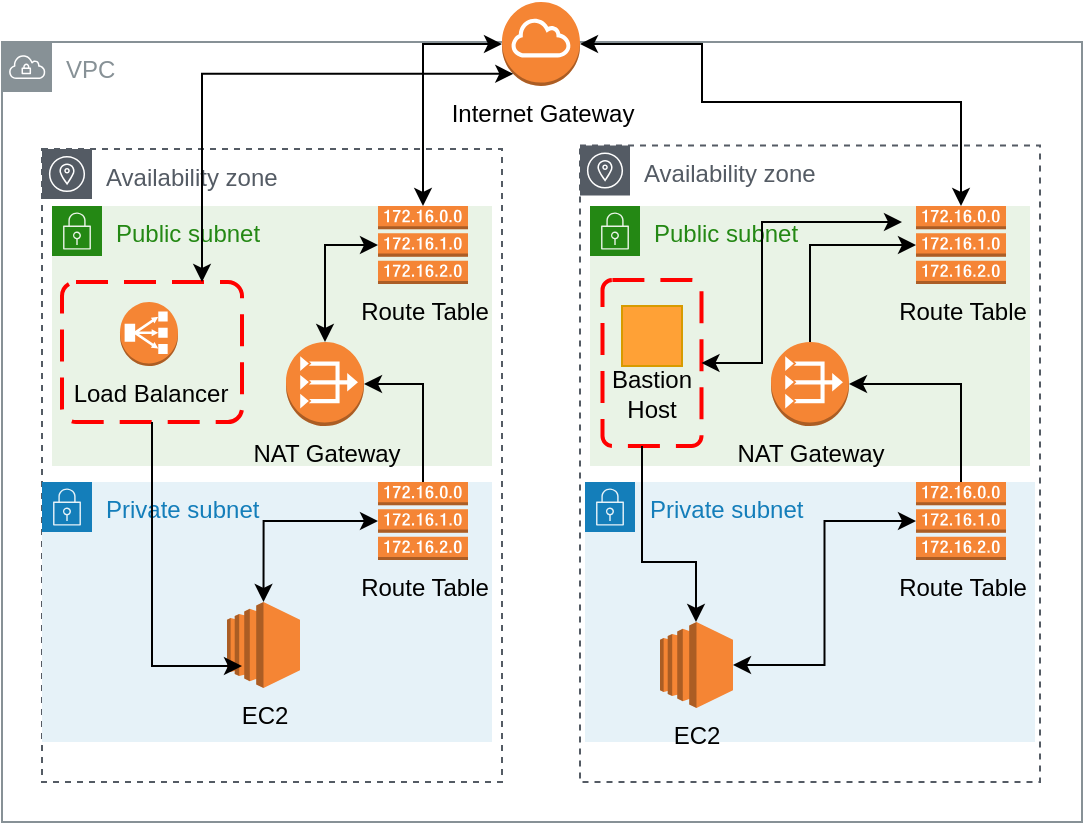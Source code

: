 <mxfile version="20.7.4" type="device"><diagram id="GrxHlPQrWwaeL8QwoDAy" name="Page-1"><mxGraphModel dx="1434" dy="836" grid="1" gridSize="10" guides="1" tooltips="1" connect="1" arrows="1" fold="1" page="1" pageScale="1" pageWidth="850" pageHeight="1100" background="#ffffff" math="0" shadow="0"><root><mxCell id="0"/><mxCell id="1" parent="0"/><mxCell id="J1fYf8SEOWgDRfswmRtQ-2" value="VPC" style="sketch=0;outlineConnect=0;gradientColor=none;html=1;whiteSpace=wrap;fontSize=12;fontStyle=0;shape=mxgraph.aws4.group;grIcon=mxgraph.aws4.group_vpc;strokeColor=#879196;fillColor=none;verticalAlign=top;align=left;spacingLeft=30;fontColor=#879196;dashed=0;" parent="1" vertex="1"><mxGeometry x="60" y="50" width="540" height="390" as="geometry"/></mxCell><mxCell id="J1fYf8SEOWgDRfswmRtQ-1" value="Internet Gateway" style="outlineConnect=0;dashed=0;verticalLabelPosition=bottom;verticalAlign=top;align=center;html=1;shape=mxgraph.aws3.internet_gateway;fillColor=#F58534;gradientColor=none;" parent="1" vertex="1"><mxGeometry x="310" y="30" width="39" height="42" as="geometry"/></mxCell><mxCell id="J1fYf8SEOWgDRfswmRtQ-12" value="Availability zone" style="sketch=0;outlineConnect=0;gradientColor=none;html=1;whiteSpace=wrap;fontSize=12;fontStyle=0;shape=mxgraph.aws4.group;grIcon=mxgraph.aws4.group_availability_zone;strokeColor=#545B64;fillColor=none;verticalAlign=top;align=left;spacingLeft=30;fontColor=#545B64;dashed=1;" parent="1" vertex="1"><mxGeometry x="349" y="101.75" width="230" height="318.25" as="geometry"/></mxCell><mxCell id="J1fYf8SEOWgDRfswmRtQ-8" value="Public subnet" style="points=[[0,0],[0.25,0],[0.5,0],[0.75,0],[1,0],[1,0.25],[1,0.5],[1,0.75],[1,1],[0.75,1],[0.5,1],[0.25,1],[0,1],[0,0.75],[0,0.5],[0,0.25]];outlineConnect=0;gradientColor=none;html=1;whiteSpace=wrap;fontSize=12;fontStyle=0;container=1;pointerEvents=0;collapsible=0;recursiveResize=0;shape=mxgraph.aws4.group;grIcon=mxgraph.aws4.group_security_group;grStroke=0;strokeColor=#248814;fillColor=#E9F3E6;verticalAlign=top;align=left;spacingLeft=30;fontColor=#248814;dashed=0;" parent="1" vertex="1"><mxGeometry x="354" y="132" width="220" height="130" as="geometry"/></mxCell><mxCell id="J1fYf8SEOWgDRfswmRtQ-21" value="" style="whiteSpace=wrap;html=1;aspect=fixed;fillColor=#FFA136;strokeColor=#d79b00;" parent="J1fYf8SEOWgDRfswmRtQ-8" vertex="1"><mxGeometry x="16" y="50" width="30" height="30" as="geometry"/></mxCell><mxCell id="J1fYf8SEOWgDRfswmRtQ-22" value="Bastion Host" style="text;html=1;strokeColor=none;fillColor=none;align=center;verticalAlign=middle;whiteSpace=wrap;rounded=0;" parent="J1fYf8SEOWgDRfswmRtQ-8" vertex="1"><mxGeometry x="1" y="79" width="60" height="30" as="geometry"/></mxCell><mxCell id="J1fYf8SEOWgDRfswmRtQ-23" value="" style="rounded=1;arcSize=10;dashed=1;strokeColor=#ff0000;fillColor=none;gradientColor=none;dashPattern=8 4;strokeWidth=2;" parent="J1fYf8SEOWgDRfswmRtQ-8" vertex="1"><mxGeometry x="6.25" y="37" width="49.5" height="83" as="geometry"/></mxCell><mxCell id="J1fYf8SEOWgDRfswmRtQ-11" value="Availability zone" style="sketch=0;outlineConnect=0;gradientColor=none;html=1;whiteSpace=wrap;fontSize=12;fontStyle=0;shape=mxgraph.aws4.group;grIcon=mxgraph.aws4.group_availability_zone;strokeColor=#545B64;fillColor=none;verticalAlign=top;align=left;spacingLeft=30;fontColor=#545B64;dashed=1;" parent="1" vertex="1"><mxGeometry x="80" y="103.5" width="230" height="316.5" as="geometry"/></mxCell><mxCell id="J1fYf8SEOWgDRfswmRtQ-14" value="Public subnet" style="points=[[0,0],[0.25,0],[0.5,0],[0.75,0],[1,0],[1,0.25],[1,0.5],[1,0.75],[1,1],[0.75,1],[0.5,1],[0.25,1],[0,1],[0,0.75],[0,0.5],[0,0.25]];outlineConnect=0;gradientColor=none;html=1;whiteSpace=wrap;fontSize=12;fontStyle=0;container=1;pointerEvents=0;collapsible=0;recursiveResize=0;shape=mxgraph.aws4.group;grIcon=mxgraph.aws4.group_security_group;grStroke=0;strokeColor=#248814;fillColor=#E9F3E6;verticalAlign=top;align=left;spacingLeft=30;fontColor=#248814;dashed=0;" parent="1" vertex="1"><mxGeometry x="85" y="132" width="220" height="130" as="geometry"/></mxCell><mxCell id="ucoRe-RsOFMrOtX7qOzW-1" value="Load Balancer" style="outlineConnect=0;dashed=0;verticalLabelPosition=bottom;verticalAlign=top;align=center;html=1;shape=mxgraph.aws3.classic_load_balancer;fillColor=#F58534;gradientColor=none;" vertex="1" parent="J1fYf8SEOWgDRfswmRtQ-14"><mxGeometry x="34" y="48" width="29" height="32" as="geometry"/></mxCell><mxCell id="ucoRe-RsOFMrOtX7qOzW-2" value="" style="rounded=1;arcSize=10;dashed=1;strokeColor=#ff0000;fillColor=none;gradientColor=none;dashPattern=8 4;strokeWidth=2;" vertex="1" parent="J1fYf8SEOWgDRfswmRtQ-14"><mxGeometry x="5" y="38" width="90" height="70" as="geometry"/></mxCell><mxCell id="J1fYf8SEOWgDRfswmRtQ-5" value="Private subnet" style="points=[[0,0],[0.25,0],[0.5,0],[0.75,0],[1,0],[1,0.25],[1,0.5],[1,0.75],[1,1],[0.75,1],[0.5,1],[0.25,1],[0,1],[0,0.75],[0,0.5],[0,0.25]];outlineConnect=0;gradientColor=none;html=1;whiteSpace=wrap;fontSize=12;fontStyle=0;container=1;pointerEvents=0;collapsible=0;recursiveResize=0;shape=mxgraph.aws4.group;grIcon=mxgraph.aws4.group_security_group;grStroke=0;strokeColor=#147EBA;fillColor=#E6F2F8;verticalAlign=top;align=left;spacingLeft=30;fontColor=#147EBA;dashed=0;" parent="1" vertex="1"><mxGeometry x="80" y="270" width="225" height="130" as="geometry"/></mxCell><mxCell id="J1fYf8SEOWgDRfswmRtQ-15" value="Private subnet" style="points=[[0,0],[0.25,0],[0.5,0],[0.75,0],[1,0],[1,0.25],[1,0.5],[1,0.75],[1,1],[0.75,1],[0.5,1],[0.25,1],[0,1],[0,0.75],[0,0.5],[0,0.25]];outlineConnect=0;gradientColor=none;html=1;whiteSpace=wrap;fontSize=12;fontStyle=0;container=1;pointerEvents=0;collapsible=0;recursiveResize=0;shape=mxgraph.aws4.group;grIcon=mxgraph.aws4.group_security_group;grStroke=0;strokeColor=#147EBA;fillColor=#E6F2F8;verticalAlign=top;align=left;spacingLeft=30;fontColor=#147EBA;dashed=0;" parent="1" vertex="1"><mxGeometry x="351.5" y="270" width="225" height="130" as="geometry"/></mxCell><mxCell id="J1fYf8SEOWgDRfswmRtQ-26" style="edgeStyle=orthogonalEdgeStyle;rounded=0;orthogonalLoop=1;jettySize=auto;html=1;entryX=1;entryY=0.5;entryDx=0;entryDy=0;entryPerimeter=0;" parent="1" source="J1fYf8SEOWgDRfswmRtQ-17" target="J1fYf8SEOWgDRfswmRtQ-19" edge="1"><mxGeometry relative="1" as="geometry"><Array as="points"><mxPoint x="540" y="221"/></Array></mxGeometry></mxCell><mxCell id="J1fYf8SEOWgDRfswmRtQ-17" value="Route Table" style="outlineConnect=0;dashed=0;verticalLabelPosition=bottom;verticalAlign=top;align=center;html=1;shape=mxgraph.aws3.route_table;fillColor=#F58536;gradientColor=none;" parent="1" vertex="1"><mxGeometry x="517" y="270" width="45" height="39" as="geometry"/></mxCell><mxCell id="J1fYf8SEOWgDRfswmRtQ-32" style="edgeStyle=orthogonalEdgeStyle;rounded=0;orthogonalLoop=1;jettySize=auto;html=1;entryX=1;entryY=0.5;entryDx=0;entryDy=0;entryPerimeter=0;startArrow=none;startFill=0;exitX=0.5;exitY=0;exitDx=0;exitDy=0;exitPerimeter=0;" parent="1" source="J1fYf8SEOWgDRfswmRtQ-18" target="J1fYf8SEOWgDRfswmRtQ-6" edge="1"><mxGeometry relative="1" as="geometry"/></mxCell><mxCell id="J1fYf8SEOWgDRfswmRtQ-18" value="Route Table" style="outlineConnect=0;dashed=0;verticalLabelPosition=bottom;verticalAlign=top;align=center;html=1;shape=mxgraph.aws3.route_table;fillColor=#F58536;gradientColor=none;" parent="1" vertex="1"><mxGeometry x="248" y="270" width="45" height="39" as="geometry"/></mxCell><mxCell id="J1fYf8SEOWgDRfswmRtQ-28" style="edgeStyle=orthogonalEdgeStyle;rounded=0;orthogonalLoop=1;jettySize=auto;html=1;entryX=0;entryY=0.5;entryDx=0;entryDy=0;entryPerimeter=0;startArrow=classic;startFill=1;exitX=0.5;exitY=0;exitDx=0;exitDy=0;exitPerimeter=0;" parent="1" source="J1fYf8SEOWgDRfswmRtQ-3" target="J1fYf8SEOWgDRfswmRtQ-1" edge="1"><mxGeometry relative="1" as="geometry"/></mxCell><mxCell id="J1fYf8SEOWgDRfswmRtQ-3" value="Route Table" style="outlineConnect=0;dashed=0;verticalLabelPosition=bottom;verticalAlign=top;align=center;html=1;shape=mxgraph.aws3.route_table;fillColor=#F58536;gradientColor=none;" parent="1" vertex="1"><mxGeometry x="248" y="132" width="45" height="39" as="geometry"/></mxCell><mxCell id="J1fYf8SEOWgDRfswmRtQ-27" style="edgeStyle=orthogonalEdgeStyle;rounded=0;orthogonalLoop=1;jettySize=auto;html=1;entryX=1;entryY=0.5;entryDx=0;entryDy=0;entryPerimeter=0;startArrow=classic;startFill=1;" parent="1" source="J1fYf8SEOWgDRfswmRtQ-16" target="J1fYf8SEOWgDRfswmRtQ-1" edge="1"><mxGeometry relative="1" as="geometry"><Array as="points"><mxPoint x="540" y="80"/><mxPoint x="410" y="80"/><mxPoint x="410" y="51"/></Array></mxGeometry></mxCell><mxCell id="J1fYf8SEOWgDRfswmRtQ-16" value="Route Table" style="outlineConnect=0;dashed=0;verticalLabelPosition=bottom;verticalAlign=top;align=center;html=1;shape=mxgraph.aws3.route_table;fillColor=#F58536;gradientColor=none;" parent="1" vertex="1"><mxGeometry x="517" y="132" width="45" height="39" as="geometry"/></mxCell><mxCell id="J1fYf8SEOWgDRfswmRtQ-29" style="edgeStyle=orthogonalEdgeStyle;rounded=0;orthogonalLoop=1;jettySize=auto;html=1;entryX=0;entryY=0.5;entryDx=0;entryDy=0;entryPerimeter=0;startArrow=classic;startFill=1;exitX=0.5;exitY=0;exitDx=0;exitDy=0;exitPerimeter=0;" parent="1" source="J1fYf8SEOWgDRfswmRtQ-6" target="J1fYf8SEOWgDRfswmRtQ-3" edge="1"><mxGeometry relative="1" as="geometry"/></mxCell><mxCell id="J1fYf8SEOWgDRfswmRtQ-6" value="NAT Gateway" style="outlineConnect=0;dashed=0;verticalLabelPosition=bottom;verticalAlign=top;align=center;html=1;shape=mxgraph.aws3.vpc_nat_gateway;fillColor=#F58534;gradientColor=none;" parent="1" vertex="1"><mxGeometry x="202" y="200" width="39" height="42" as="geometry"/></mxCell><mxCell id="J1fYf8SEOWgDRfswmRtQ-33" style="edgeStyle=orthogonalEdgeStyle;rounded=0;orthogonalLoop=1;jettySize=auto;html=1;entryX=0;entryY=0.5;entryDx=0;entryDy=0;entryPerimeter=0;startArrow=none;startFill=0;exitX=0.5;exitY=0;exitDx=0;exitDy=0;exitPerimeter=0;" parent="1" source="J1fYf8SEOWgDRfswmRtQ-19" target="J1fYf8SEOWgDRfswmRtQ-16" edge="1"><mxGeometry relative="1" as="geometry"/></mxCell><mxCell id="J1fYf8SEOWgDRfswmRtQ-19" value="NAT Gateway" style="outlineConnect=0;dashed=0;verticalLabelPosition=bottom;verticalAlign=top;align=center;html=1;shape=mxgraph.aws3.vpc_nat_gateway;fillColor=#F58534;gradientColor=none;" parent="1" vertex="1"><mxGeometry x="444.5" y="200" width="39" height="42" as="geometry"/></mxCell><mxCell id="J1fYf8SEOWgDRfswmRtQ-25" style="edgeStyle=orthogonalEdgeStyle;rounded=0;orthogonalLoop=1;jettySize=auto;html=1;entryX=0;entryY=0.5;entryDx=0;entryDy=0;entryPerimeter=0;startArrow=classic;startFill=1;" parent="1" source="J1fYf8SEOWgDRfswmRtQ-20" target="J1fYf8SEOWgDRfswmRtQ-17" edge="1"><mxGeometry relative="1" as="geometry"/></mxCell><mxCell id="J1fYf8SEOWgDRfswmRtQ-20" value="EC2" style="outlineConnect=0;dashed=0;verticalLabelPosition=bottom;verticalAlign=top;align=center;html=1;shape=mxgraph.aws3.ec2;fillColor=#F58534;gradientColor=none;" parent="1" vertex="1"><mxGeometry x="389" y="340" width="36.5" height="43" as="geometry"/></mxCell><mxCell id="J1fYf8SEOWgDRfswmRtQ-24" style="edgeStyle=orthogonalEdgeStyle;rounded=0;orthogonalLoop=1;jettySize=auto;html=1;" parent="1" source="J1fYf8SEOWgDRfswmRtQ-23" target="J1fYf8SEOWgDRfswmRtQ-20" edge="1"><mxGeometry relative="1" as="geometry"><Array as="points"><mxPoint x="380" y="310"/><mxPoint x="407" y="310"/></Array></mxGeometry></mxCell><mxCell id="J1fYf8SEOWgDRfswmRtQ-31" style="edgeStyle=orthogonalEdgeStyle;rounded=0;orthogonalLoop=1;jettySize=auto;html=1;entryX=0;entryY=0.5;entryDx=0;entryDy=0;entryPerimeter=0;startArrow=classic;startFill=1;exitX=0.5;exitY=0;exitDx=0;exitDy=0;exitPerimeter=0;" parent="1" source="J1fYf8SEOWgDRfswmRtQ-30" target="J1fYf8SEOWgDRfswmRtQ-18" edge="1"><mxGeometry relative="1" as="geometry"/></mxCell><mxCell id="J1fYf8SEOWgDRfswmRtQ-30" value="EC2" style="outlineConnect=0;dashed=0;verticalLabelPosition=bottom;verticalAlign=top;align=center;html=1;shape=mxgraph.aws3.ec2;fillColor=#F58534;gradientColor=none;" parent="1" vertex="1"><mxGeometry x="172.5" y="330" width="36.5" height="43" as="geometry"/></mxCell><mxCell id="J1fYf8SEOWgDRfswmRtQ-34" style="edgeStyle=orthogonalEdgeStyle;rounded=0;orthogonalLoop=1;jettySize=auto;html=1;startArrow=classic;startFill=1;" parent="1" source="J1fYf8SEOWgDRfswmRtQ-23" edge="1"><mxGeometry relative="1" as="geometry"><mxPoint x="510" y="140" as="targetPoint"/><Array as="points"><mxPoint x="440" y="211"/><mxPoint x="440" y="140"/><mxPoint x="510" y="140"/></Array></mxGeometry></mxCell><mxCell id="ucoRe-RsOFMrOtX7qOzW-4" style="edgeStyle=orthogonalEdgeStyle;rounded=0;orthogonalLoop=1;jettySize=auto;html=1;startArrow=none;startFill=0;" edge="1" parent="1" source="ucoRe-RsOFMrOtX7qOzW-2"><mxGeometry relative="1" as="geometry"><mxPoint x="180" y="362" as="targetPoint"/><Array as="points"><mxPoint x="135" y="362"/></Array></mxGeometry></mxCell><mxCell id="ucoRe-RsOFMrOtX7qOzW-5" style="edgeStyle=orthogonalEdgeStyle;rounded=0;orthogonalLoop=1;jettySize=auto;html=1;startArrow=classic;startFill=1;entryX=0.145;entryY=0.855;entryDx=0;entryDy=0;entryPerimeter=0;" edge="1" parent="1" source="ucoRe-RsOFMrOtX7qOzW-2" target="J1fYf8SEOWgDRfswmRtQ-1"><mxGeometry relative="1" as="geometry"><Array as="points"><mxPoint x="160" y="66"/></Array></mxGeometry></mxCell></root></mxGraphModel></diagram></mxfile>